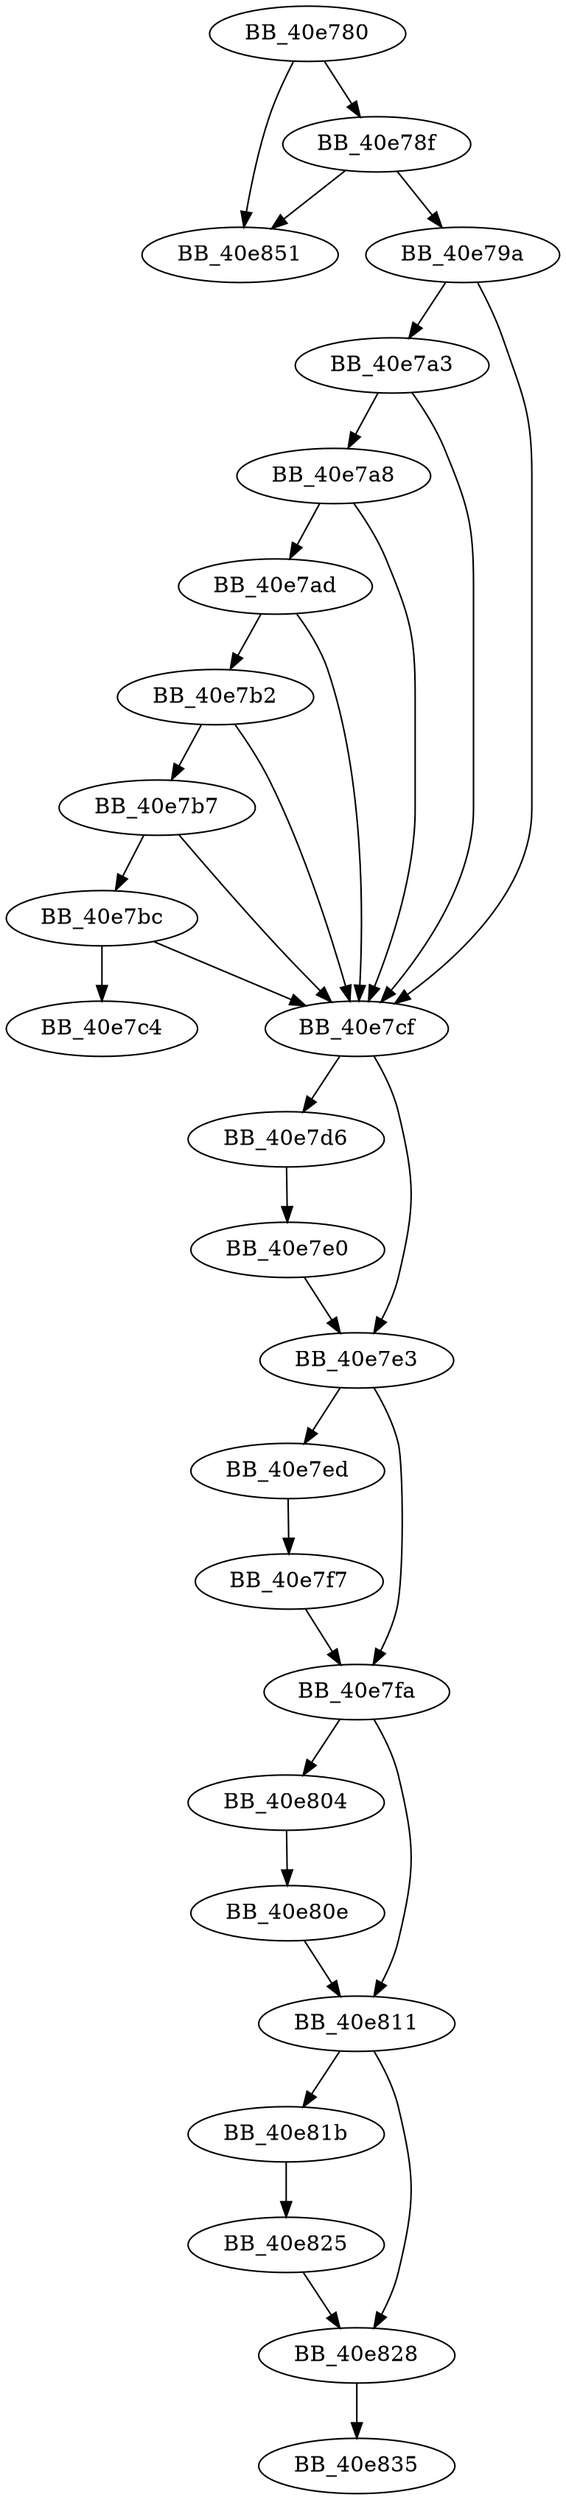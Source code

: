 DiGraph sub_40E780{
BB_40e780->BB_40e78f
BB_40e780->BB_40e851
BB_40e78f->BB_40e79a
BB_40e78f->BB_40e851
BB_40e79a->BB_40e7a3
BB_40e79a->BB_40e7cf
BB_40e7a3->BB_40e7a8
BB_40e7a3->BB_40e7cf
BB_40e7a8->BB_40e7ad
BB_40e7a8->BB_40e7cf
BB_40e7ad->BB_40e7b2
BB_40e7ad->BB_40e7cf
BB_40e7b2->BB_40e7b7
BB_40e7b2->BB_40e7cf
BB_40e7b7->BB_40e7bc
BB_40e7b7->BB_40e7cf
BB_40e7bc->BB_40e7c4
BB_40e7bc->BB_40e7cf
BB_40e7cf->BB_40e7d6
BB_40e7cf->BB_40e7e3
BB_40e7d6->BB_40e7e0
BB_40e7e0->BB_40e7e3
BB_40e7e3->BB_40e7ed
BB_40e7e3->BB_40e7fa
BB_40e7ed->BB_40e7f7
BB_40e7f7->BB_40e7fa
BB_40e7fa->BB_40e804
BB_40e7fa->BB_40e811
BB_40e804->BB_40e80e
BB_40e80e->BB_40e811
BB_40e811->BB_40e81b
BB_40e811->BB_40e828
BB_40e81b->BB_40e825
BB_40e825->BB_40e828
BB_40e828->BB_40e835
}
